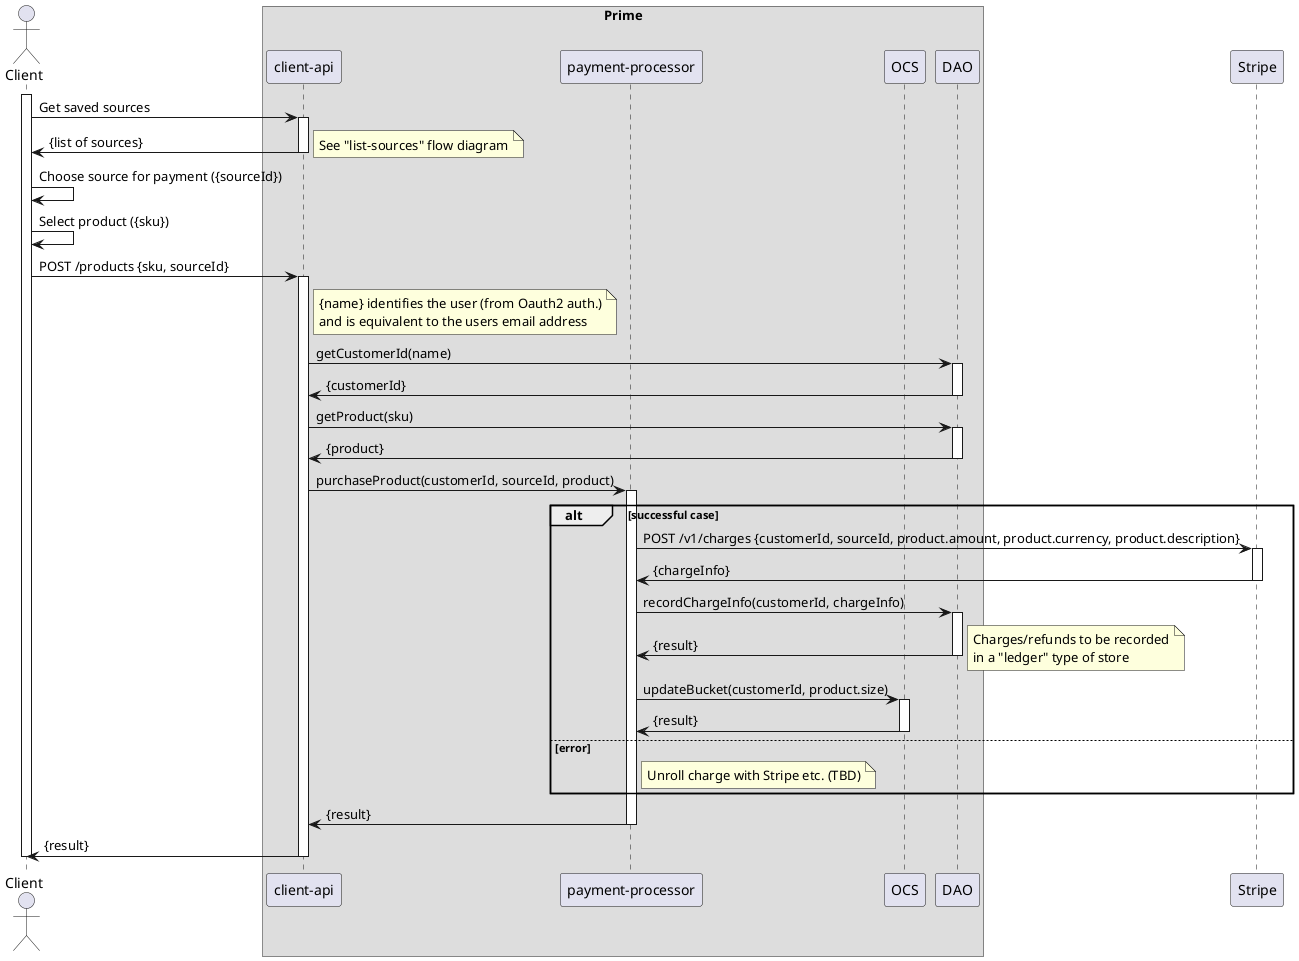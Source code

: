 @startuml

actor Client
participant Client

box "Prime"
    participant "client-api"
    participant "payment-processor"
    participant OCS
    participant DAO
end box
participant Stripe

activate Client

    Client -> "client-api" : Get saved sources
    activate "client-api"
    "client-api" -> Client : {list of sources}
    deactivate "client-api"
    note right : See "list-sources" flow diagram

    Client -> Client : Choose source for payment ({sourceId})
    Client -> Client : Select product ({sku})

    Client -> "client-api": POST /products {sku, sourceId}
    activate "client-api"
    note right of "client-api"
       {name} identifies the user (from Oauth2 auth.)
       and is equivalent to the users email address
    end note

    "client-api" -> DAO : getCustomerId(name)
    activate DAO
    DAO -> "client-api" : {customerId}
    deactivate DAO

    "client-api" -> DAO : getProduct(sku)
    activate DAO
    DAO -> "client-api" : {product}
    deactivate DAO

    "client-api" -> "payment-processor" : purchaseProduct(customerId, sourceId, product)
    activate "payment-processor"

    alt successful case
        "payment-processor" -> Stripe : POST /v1/charges {customerId, sourceId, product.amount, product.currency, product.description}
        activate Stripe
        Stripe -> "payment-processor" : {chargeInfo}
        deactivate Stripe

        "payment-processor" -> DAO: recordChargeInfo(customerId, chargeInfo)
        activate DAO
        DAO -> "payment-processor" : {result}
        deactivate DAO
        note right
          Charges/refunds to be recorded
          in a "ledger" type of store
        end note

        "payment-processor" -> OCS : updateBucket(customerId, product.size)
        activate OCS
        OCS -> "payment-processor" : {result}
        deactivate OCS

    else error
         note right of "payment-processor" : Unroll charge with Stripe etc. (TBD)

    end

    "payment-processor" -> "client-api" : {result}
    deactivate "payment-processor"

    "client-api" -> Client : {result}
    deactivate "client-api"

deactivate Client

@enduml
